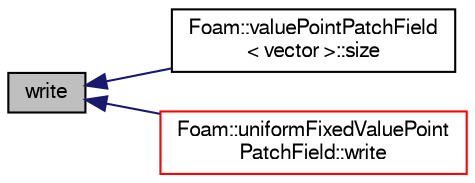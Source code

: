 digraph "write"
{
  bgcolor="transparent";
  edge [fontname="FreeSans",fontsize="10",labelfontname="FreeSans",labelfontsize="10"];
  node [fontname="FreeSans",fontsize="10",shape=record];
  rankdir="LR";
  Node92 [label="write",height=0.2,width=0.4,color="black", fillcolor="grey75", style="filled", fontcolor="black"];
  Node92 -> Node93 [dir="back",color="midnightblue",fontsize="10",style="solid",fontname="FreeSans"];
  Node93 [label="Foam::valuePointPatchField\l\< vector \>::size",height=0.2,width=0.4,color="black",URL="$a26574.html#a9facbf0a118d395c89884e45a5ca4e4b",tooltip="Return size. "];
  Node92 -> Node94 [dir="back",color="midnightblue",fontsize="10",style="solid",fontname="FreeSans"];
  Node94 [label="Foam::uniformFixedValuePoint\lPatchField::write",height=0.2,width=0.4,color="red",URL="$a26634.html#a293fdfec8bdfbd5c3913ab4c9f3454ff",tooltip="Write. "];
}
